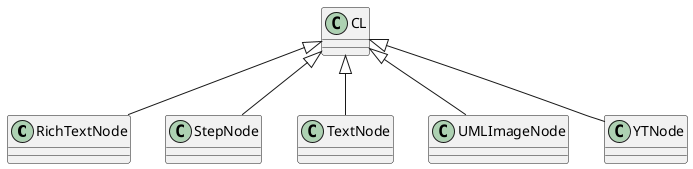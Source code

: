 @startuml
skinparam groupInheritance 99

class RichTextNode extends CL
class StepNode extends CL
class TextNode extends CL
class UMLImageNode extends CL
class YTNode extends CL

@enduml
